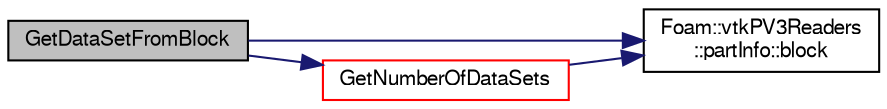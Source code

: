 digraph "GetDataSetFromBlock"
{
  bgcolor="transparent";
  edge [fontname="FreeSans",fontsize="10",labelfontname="FreeSans",labelfontsize="10"];
  node [fontname="FreeSans",fontsize="10",shape=record];
  rankdir="LR";
  Node13 [label="GetDataSetFromBlock",height=0.2,width=0.4,color="black", fillcolor="grey75", style="filled", fontcolor="black"];
  Node13 -> Node14 [color="midnightblue",fontsize="10",style="solid",fontname="FreeSans"];
  Node14 [label="Foam::vtkPV3Readers\l::partInfo::block",height=0.2,width=0.4,color="black",URL="$a31754.html#a08ebdd462579b605c38acc499036cc1e",tooltip="Return the block holding these datasets. "];
  Node13 -> Node15 [color="midnightblue",fontsize="10",style="solid",fontname="FreeSans"];
  Node15 [label="GetNumberOfDataSets",height=0.2,width=0.4,color="red",URL="$a21198.html#abd4ff20abe85d7b6ad557f087ed28262",tooltip="Convenience method use to convert the readers from VTK 5. "];
  Node15 -> Node14 [color="midnightblue",fontsize="10",style="solid",fontname="FreeSans"];
}
